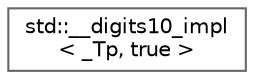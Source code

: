 digraph "Graphical Class Hierarchy"
{
 // LATEX_PDF_SIZE
  bgcolor="transparent";
  edge [fontname=Helvetica,fontsize=10,labelfontname=Helvetica,labelfontsize=10];
  node [fontname=Helvetica,fontsize=10,shape=box,height=0.2,width=0.4];
  rankdir="LR";
  Node0 [id="Node000000",label="std::__digits10_impl\l\< _Tp, true \>",height=0.2,width=0.4,color="grey40", fillcolor="white", style="filled",URL="$structstd_1_1____digits10__impl_3_01___tp_00_01true_01_4.html",tooltip=" "];
}
